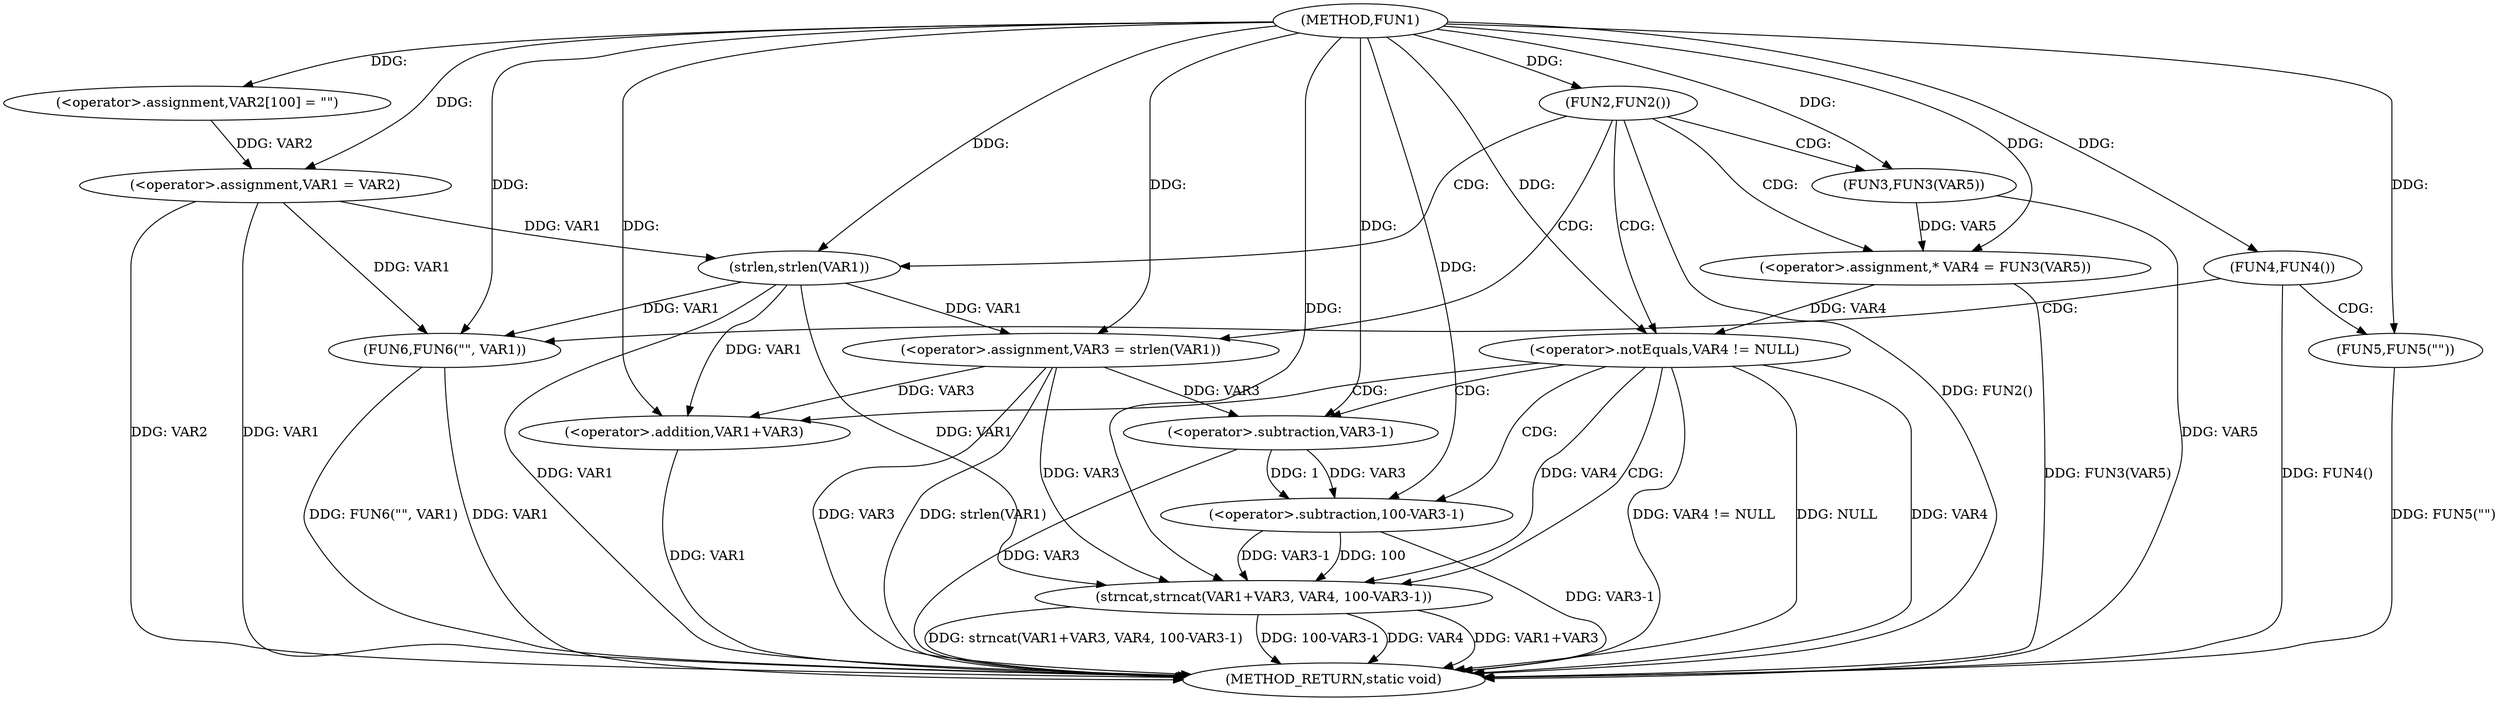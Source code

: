 digraph FUN1 {  
"1000100" [label = "(METHOD,FUN1)" ]
"1000149" [label = "(METHOD_RETURN,static void)" ]
"1000104" [label = "(<operator>.assignment,VAR2[100] = \"\")" ]
"1000107" [label = "(<operator>.assignment,VAR1 = VAR2)" ]
"1000111" [label = "(FUN2,FUN2())" ]
"1000115" [label = "(<operator>.assignment,VAR3 = strlen(VAR1))" ]
"1000117" [label = "(strlen,strlen(VAR1))" ]
"1000120" [label = "(<operator>.assignment,* VAR4 = FUN3(VAR5))" ]
"1000122" [label = "(FUN3,FUN3(VAR5))" ]
"1000125" [label = "(<operator>.notEquals,VAR4 != NULL)" ]
"1000129" [label = "(strncat,strncat(VAR1+VAR3, VAR4, 100-VAR3-1))" ]
"1000130" [label = "(<operator>.addition,VAR1+VAR3)" ]
"1000134" [label = "(<operator>.subtraction,100-VAR3-1)" ]
"1000136" [label = "(<operator>.subtraction,VAR3-1)" ]
"1000140" [label = "(FUN4,FUN4())" ]
"1000142" [label = "(FUN5,FUN5(\"\"))" ]
"1000146" [label = "(FUN6,FUN6(\"\", VAR1))" ]
  "1000115" -> "1000149"  [ label = "DDG: strlen(VAR1)"] 
  "1000142" -> "1000149"  [ label = "DDG: FUN5(\"\")"] 
  "1000125" -> "1000149"  [ label = "DDG: VAR4 != NULL"] 
  "1000107" -> "1000149"  [ label = "DDG: VAR1"] 
  "1000122" -> "1000149"  [ label = "DDG: VAR5"] 
  "1000140" -> "1000149"  [ label = "DDG: FUN4()"] 
  "1000146" -> "1000149"  [ label = "DDG: VAR1"] 
  "1000125" -> "1000149"  [ label = "DDG: NULL"] 
  "1000117" -> "1000149"  [ label = "DDG: VAR1"] 
  "1000129" -> "1000149"  [ label = "DDG: VAR4"] 
  "1000146" -> "1000149"  [ label = "DDG: FUN6(\"\", VAR1)"] 
  "1000130" -> "1000149"  [ label = "DDG: VAR1"] 
  "1000129" -> "1000149"  [ label = "DDG: VAR1+VAR3"] 
  "1000125" -> "1000149"  [ label = "DDG: VAR4"] 
  "1000129" -> "1000149"  [ label = "DDG: strncat(VAR1+VAR3, VAR4, 100-VAR3-1)"] 
  "1000129" -> "1000149"  [ label = "DDG: 100-VAR3-1"] 
  "1000134" -> "1000149"  [ label = "DDG: VAR3-1"] 
  "1000120" -> "1000149"  [ label = "DDG: FUN3(VAR5)"] 
  "1000111" -> "1000149"  [ label = "DDG: FUN2()"] 
  "1000115" -> "1000149"  [ label = "DDG: VAR3"] 
  "1000136" -> "1000149"  [ label = "DDG: VAR3"] 
  "1000107" -> "1000149"  [ label = "DDG: VAR2"] 
  "1000100" -> "1000104"  [ label = "DDG: "] 
  "1000104" -> "1000107"  [ label = "DDG: VAR2"] 
  "1000100" -> "1000107"  [ label = "DDG: "] 
  "1000100" -> "1000111"  [ label = "DDG: "] 
  "1000117" -> "1000115"  [ label = "DDG: VAR1"] 
  "1000100" -> "1000115"  [ label = "DDG: "] 
  "1000107" -> "1000117"  [ label = "DDG: VAR1"] 
  "1000100" -> "1000117"  [ label = "DDG: "] 
  "1000122" -> "1000120"  [ label = "DDG: VAR5"] 
  "1000100" -> "1000120"  [ label = "DDG: "] 
  "1000100" -> "1000122"  [ label = "DDG: "] 
  "1000120" -> "1000125"  [ label = "DDG: VAR4"] 
  "1000100" -> "1000125"  [ label = "DDG: "] 
  "1000117" -> "1000129"  [ label = "DDG: VAR1"] 
  "1000100" -> "1000129"  [ label = "DDG: "] 
  "1000115" -> "1000129"  [ label = "DDG: VAR3"] 
  "1000117" -> "1000130"  [ label = "DDG: VAR1"] 
  "1000100" -> "1000130"  [ label = "DDG: "] 
  "1000115" -> "1000130"  [ label = "DDG: VAR3"] 
  "1000125" -> "1000129"  [ label = "DDG: VAR4"] 
  "1000134" -> "1000129"  [ label = "DDG: 100"] 
  "1000134" -> "1000129"  [ label = "DDG: VAR3-1"] 
  "1000100" -> "1000134"  [ label = "DDG: "] 
  "1000136" -> "1000134"  [ label = "DDG: VAR3"] 
  "1000136" -> "1000134"  [ label = "DDG: 1"] 
  "1000100" -> "1000136"  [ label = "DDG: "] 
  "1000115" -> "1000136"  [ label = "DDG: VAR3"] 
  "1000100" -> "1000140"  [ label = "DDG: "] 
  "1000100" -> "1000142"  [ label = "DDG: "] 
  "1000100" -> "1000146"  [ label = "DDG: "] 
  "1000107" -> "1000146"  [ label = "DDG: VAR1"] 
  "1000117" -> "1000146"  [ label = "DDG: VAR1"] 
  "1000111" -> "1000125"  [ label = "CDG: "] 
  "1000111" -> "1000120"  [ label = "CDG: "] 
  "1000111" -> "1000117"  [ label = "CDG: "] 
  "1000111" -> "1000115"  [ label = "CDG: "] 
  "1000111" -> "1000122"  [ label = "CDG: "] 
  "1000125" -> "1000129"  [ label = "CDG: "] 
  "1000125" -> "1000130"  [ label = "CDG: "] 
  "1000125" -> "1000136"  [ label = "CDG: "] 
  "1000125" -> "1000134"  [ label = "CDG: "] 
  "1000140" -> "1000142"  [ label = "CDG: "] 
  "1000140" -> "1000146"  [ label = "CDG: "] 
}
